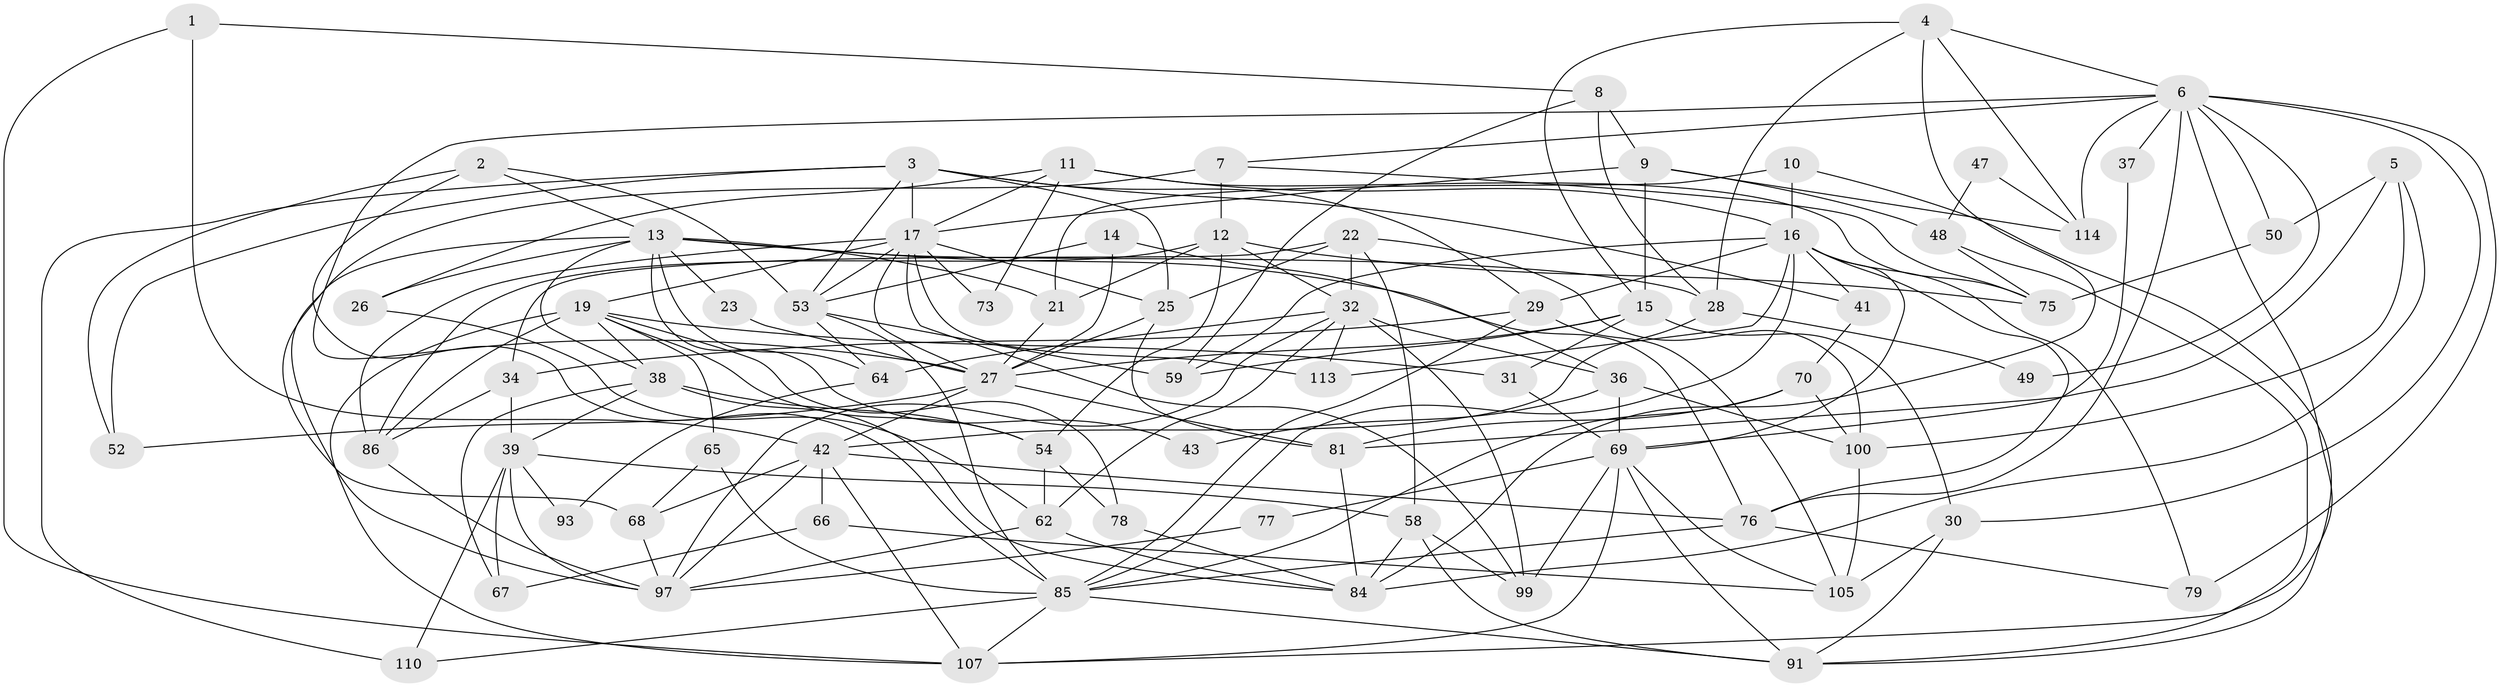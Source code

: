 // Generated by graph-tools (version 1.1) at 2025/24/03/03/25 07:24:02]
// undirected, 74 vertices, 182 edges
graph export_dot {
graph [start="1"]
  node [color=gray90,style=filled];
  1;
  2 [super="+57"];
  3 [super="+20"];
  4 [super="+111"];
  5;
  6 [super="+89"];
  7;
  8 [super="+35"];
  9 [super="+44"];
  10;
  11 [super="+87"];
  12 [super="+95"];
  13 [super="+109"];
  14;
  15 [super="+94"];
  16 [super="+90"];
  17 [super="+18"];
  19 [super="+24"];
  21 [super="+40"];
  22 [super="+80"];
  23;
  25 [super="+46"];
  26;
  27 [super="+63"];
  28 [super="+33"];
  29 [super="+88"];
  30 [super="+55"];
  31;
  32 [super="+51"];
  34;
  36 [super="+56"];
  37;
  38 [super="+45"];
  39 [super="+106"];
  41;
  42 [super="+82"];
  43;
  47;
  48;
  49;
  50 [super="+92"];
  52;
  53 [super="+71"];
  54 [super="+61"];
  58;
  59 [super="+60"];
  62 [super="+98"];
  64 [super="+96"];
  65;
  66;
  67;
  68 [super="+72"];
  69 [super="+83"];
  70 [super="+74"];
  73;
  75;
  76 [super="+104"];
  77;
  78;
  79;
  81;
  84 [super="+112"];
  85 [super="+103"];
  86 [super="+101"];
  91 [super="+102"];
  93;
  97 [super="+108"];
  99;
  100;
  105;
  107;
  110;
  113;
  114;
  1 -- 107;
  1 -- 8;
  1 -- 42;
  2 -- 85;
  2 -- 13;
  2 -- 52;
  2 -- 53;
  3 -- 29;
  3 -- 25;
  3 -- 53;
  3 -- 52;
  3 -- 41;
  3 -- 110;
  3 -- 17;
  4 -- 114;
  4 -- 6;
  4 -- 84;
  4 -- 15;
  4 -- 28;
  5 -- 81;
  5 -- 100;
  5 -- 84;
  5 -- 50;
  6 -- 79;
  6 -- 49;
  6 -- 107;
  6 -- 114;
  6 -- 50;
  6 -- 37;
  6 -- 7;
  6 -- 30;
  6 -- 27;
  6 -- 76;
  7 -- 68;
  7 -- 12;
  7 -- 75;
  8 -- 59;
  8 -- 28;
  8 -- 9;
  9 -- 15;
  9 -- 48;
  9 -- 114;
  9 -- 17;
  10 -- 21;
  10 -- 91;
  10 -- 16;
  11 -- 75;
  11 -- 17;
  11 -- 73;
  11 -- 16 [weight=2];
  11 -- 26;
  12 -- 75;
  12 -- 32;
  12 -- 86;
  12 -- 54;
  12 -- 21;
  13 -- 26;
  13 -- 23;
  13 -- 76;
  13 -- 97;
  13 -- 21;
  13 -- 43;
  13 -- 28;
  13 -- 64;
  13 -- 38;
  14 -- 36;
  14 -- 27;
  14 -- 53;
  15 -- 30;
  15 -- 31;
  15 -- 59;
  15 -- 27;
  16 -- 41 [weight=2];
  16 -- 76;
  16 -- 85;
  16 -- 113;
  16 -- 69;
  16 -- 79;
  16 -- 59;
  16 -- 29;
  17 -- 25;
  17 -- 113;
  17 -- 99;
  17 -- 73;
  17 -- 27;
  17 -- 19;
  17 -- 86;
  17 -- 53;
  19 -- 107;
  19 -- 78;
  19 -- 86;
  19 -- 65;
  19 -- 31;
  19 -- 54;
  19 -- 38;
  21 -- 27;
  22 -- 25;
  22 -- 34;
  22 -- 32;
  22 -- 58;
  22 -- 100;
  23 -- 27;
  25 -- 81;
  25 -- 27;
  26 -- 62;
  27 -- 52;
  27 -- 81;
  27 -- 42;
  28 -- 49;
  28 -- 42;
  29 -- 85;
  29 -- 105;
  29 -- 34;
  30 -- 105;
  30 -- 91;
  31 -- 69;
  32 -- 36;
  32 -- 113;
  32 -- 64;
  32 -- 99;
  32 -- 62;
  32 -- 97;
  34 -- 86;
  34 -- 39;
  36 -- 100;
  36 -- 43;
  36 -- 69;
  37 -- 69;
  38 -- 67;
  38 -- 84;
  38 -- 54 [weight=2];
  38 -- 39;
  39 -- 97;
  39 -- 67;
  39 -- 58;
  39 -- 93;
  39 -- 110;
  41 -- 70;
  42 -- 97;
  42 -- 66 [weight=2];
  42 -- 76;
  42 -- 68;
  42 -- 107;
  47 -- 48;
  47 -- 114;
  48 -- 75;
  48 -- 91;
  50 -- 75 [weight=2];
  53 -- 85;
  53 -- 59;
  53 -- 64;
  54 -- 62;
  54 -- 78;
  58 -- 84;
  58 -- 91;
  58 -- 99;
  62 -- 97;
  62 -- 84;
  64 -- 93;
  65 -- 68;
  65 -- 85;
  66 -- 105;
  66 -- 67;
  68 -- 97;
  69 -- 91;
  69 -- 105;
  69 -- 99;
  69 -- 107;
  69 -- 77;
  70 -- 100;
  70 -- 81;
  70 -- 85;
  76 -- 79;
  76 -- 85;
  77 -- 97;
  78 -- 84;
  81 -- 84;
  85 -- 91;
  85 -- 110;
  85 -- 107;
  86 -- 97;
  100 -- 105;
}
